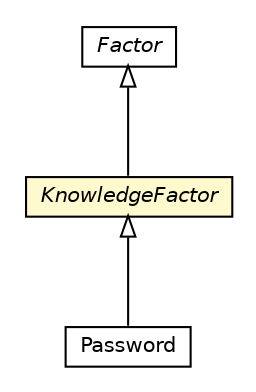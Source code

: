 #!/usr/local/bin/dot
#
# Class diagram 
# Generated by UMLGraph version R5_6-24-gf6e263 (http://www.umlgraph.org/)
#

digraph G {
	edge [fontname="Helvetica",fontsize=10,labelfontname="Helvetica",labelfontsize=10];
	node [fontname="Helvetica",fontsize=10,shape=plaintext];
	nodesep=0.25;
	ranksep=0.5;
	// org.universAAL.ontology.security.Factor
	c225585 [label=<<table title="org.universAAL.ontology.security.Factor" border="0" cellborder="1" cellspacing="0" cellpadding="2" port="p" href="./Factor.html">
		<tr><td><table border="0" cellspacing="0" cellpadding="1">
<tr><td align="center" balign="center"><font face="Helvetica-Oblique"> Factor </font></td></tr>
		</table></td></tr>
		</table>>, URL="./Factor.html", fontname="Helvetica", fontcolor="black", fontsize=10.0];
	// org.universAAL.ontology.security.KnowledgeFactor
	c225586 [label=<<table title="org.universAAL.ontology.security.KnowledgeFactor" border="0" cellborder="1" cellspacing="0" cellpadding="2" port="p" bgcolor="lemonChiffon" href="./KnowledgeFactor.html">
		<tr><td><table border="0" cellspacing="0" cellpadding="1">
<tr><td align="center" balign="center"><font face="Helvetica-Oblique"> KnowledgeFactor </font></td></tr>
		</table></td></tr>
		</table>>, URL="./KnowledgeFactor.html", fontname="Helvetica", fontcolor="black", fontsize=10.0];
	// org.universAAL.ontology.security.Password
	c225587 [label=<<table title="org.universAAL.ontology.security.Password" border="0" cellborder="1" cellspacing="0" cellpadding="2" port="p" href="./Password.html">
		<tr><td><table border="0" cellspacing="0" cellpadding="1">
<tr><td align="center" balign="center"> Password </td></tr>
		</table></td></tr>
		</table>>, URL="./Password.html", fontname="Helvetica", fontcolor="black", fontsize=10.0];
	//org.universAAL.ontology.security.KnowledgeFactor extends org.universAAL.ontology.security.Factor
	c225585:p -> c225586:p [dir=back,arrowtail=empty];
	//org.universAAL.ontology.security.Password extends org.universAAL.ontology.security.KnowledgeFactor
	c225586:p -> c225587:p [dir=back,arrowtail=empty];
}

